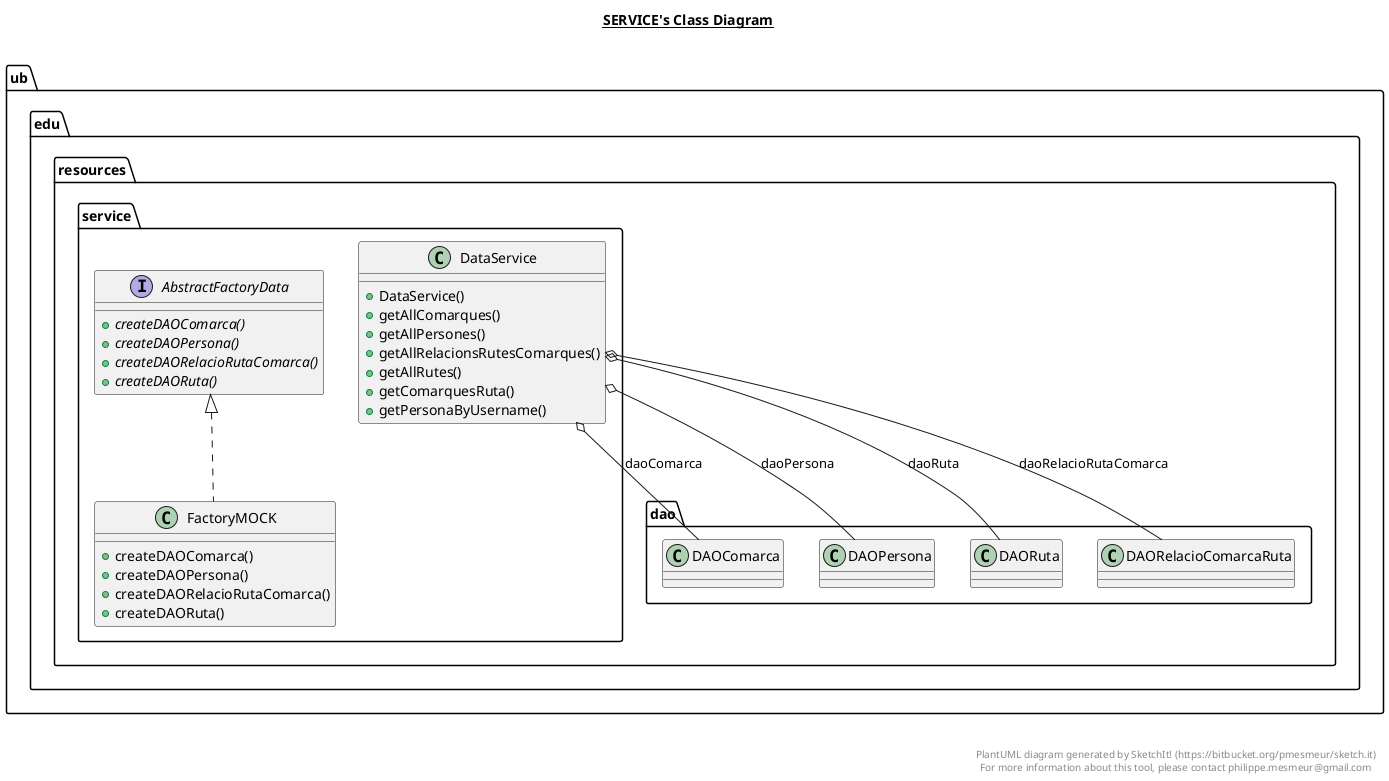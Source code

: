 @startuml

title __SERVICE's Class Diagram__\n

  namespace ub.edu.resources.service {
    interface ub.edu.resources.service.AbstractFactoryData {
        {abstract} + createDAOComarca()
        {abstract} + createDAOPersona()
        {abstract} + createDAORelacioRutaComarca()
        {abstract} + createDAORuta()
    }
  }
  

  namespace ub.edu.resources.service {
    class ub.edu.resources.service.DataService {
        + DataService()
        + getAllComarques()
        + getAllPersones()
        + getAllRelacionsRutesComarques()
        + getAllRutes()
        + getComarquesRuta()
        + getPersonaByUsername()
    }
  }
  

  namespace ub.edu.resources.service {
    class ub.edu.resources.service.FactoryMOCK {
        + createDAOComarca()
        + createDAOPersona()
        + createDAORelacioRutaComarca()
        + createDAORuta()
    }
  }
  

  ub.edu.resources.service.DataService o-- ub.edu.resources.dao.DAOComarca : daoComarca
  ub.edu.resources.service.DataService o-- ub.edu.resources.dao.DAOPersona : daoPersona
   ub.edu.resources.service.DataService o-- ub.edu.resources.dao.DAORuta : daoRuta
 ub.edu.resources.service.DataService o-- ub.edu.resources.dao.DAORelacioComarcaRuta : daoRelacioRutaComarca
   ub.edu.resources.service.FactoryMOCK .up.|> ub.edu.resources.service.AbstractFactoryData


right footer


PlantUML diagram generated by SketchIt! (https://bitbucket.org/pmesmeur/sketch.it)
For more information about this tool, please contact philippe.mesmeur@gmail.com
endfooter

@enduml
